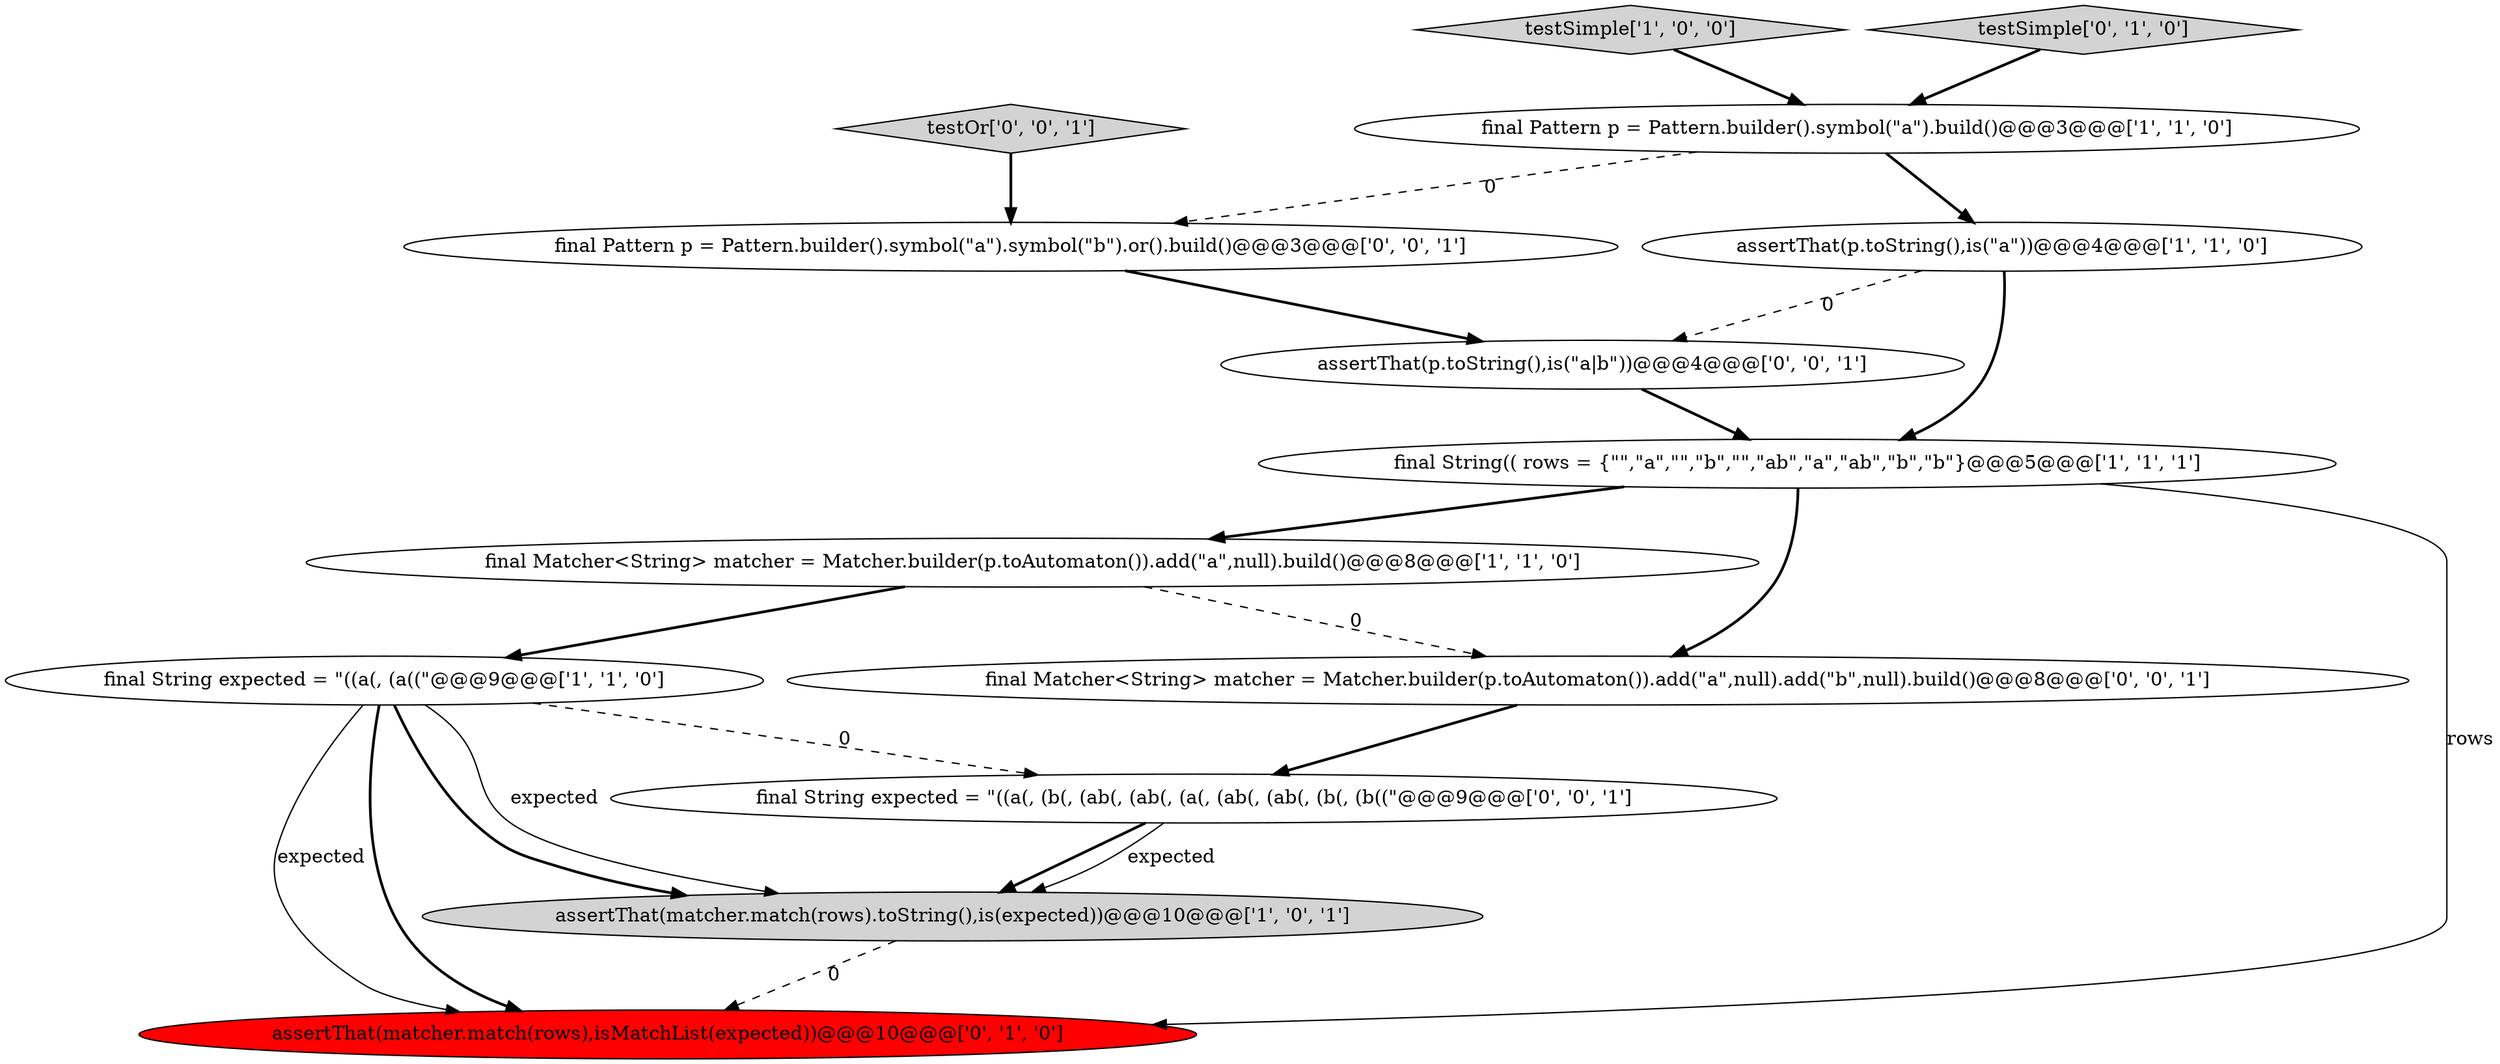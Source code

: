 digraph {
12 [style = filled, label = "final String expected = \"((a(, (b(, (ab(, (ab(, (a(, (ab(, (ab(, (b(, (b((\"@@@9@@@['0', '0', '1']", fillcolor = white, shape = ellipse image = "AAA0AAABBB3BBB"];
7 [style = filled, label = "assertThat(matcher.match(rows),isMatchList(expected))@@@10@@@['0', '1', '0']", fillcolor = red, shape = ellipse image = "AAA1AAABBB2BBB"];
6 [style = filled, label = "testSimple['1', '0', '0']", fillcolor = lightgray, shape = diamond image = "AAA0AAABBB1BBB"];
9 [style = filled, label = "testOr['0', '0', '1']", fillcolor = lightgray, shape = diamond image = "AAA0AAABBB3BBB"];
8 [style = filled, label = "testSimple['0', '1', '0']", fillcolor = lightgray, shape = diamond image = "AAA0AAABBB2BBB"];
2 [style = filled, label = "final String expected = \"((a(, (a((\"@@@9@@@['1', '1', '0']", fillcolor = white, shape = ellipse image = "AAA0AAABBB1BBB"];
11 [style = filled, label = "assertThat(p.toString(),is(\"a|b\"))@@@4@@@['0', '0', '1']", fillcolor = white, shape = ellipse image = "AAA0AAABBB3BBB"];
5 [style = filled, label = "final Pattern p = Pattern.builder().symbol(\"a\").build()@@@3@@@['1', '1', '0']", fillcolor = white, shape = ellipse image = "AAA0AAABBB1BBB"];
10 [style = filled, label = "final Pattern p = Pattern.builder().symbol(\"a\").symbol(\"b\").or().build()@@@3@@@['0', '0', '1']", fillcolor = white, shape = ellipse image = "AAA0AAABBB3BBB"];
13 [style = filled, label = "final Matcher<String> matcher = Matcher.builder(p.toAutomaton()).add(\"a\",null).add(\"b\",null).build()@@@8@@@['0', '0', '1']", fillcolor = white, shape = ellipse image = "AAA0AAABBB3BBB"];
3 [style = filled, label = "final String(( rows = {\"\",\"a\",\"\",\"b\",\"\",\"ab\",\"a\",\"ab\",\"b\",\"b\"}@@@5@@@['1', '1', '1']", fillcolor = white, shape = ellipse image = "AAA0AAABBB1BBB"];
0 [style = filled, label = "assertThat(matcher.match(rows).toString(),is(expected))@@@10@@@['1', '0', '1']", fillcolor = lightgray, shape = ellipse image = "AAA0AAABBB1BBB"];
4 [style = filled, label = "assertThat(p.toString(),is(\"a\"))@@@4@@@['1', '1', '0']", fillcolor = white, shape = ellipse image = "AAA0AAABBB1BBB"];
1 [style = filled, label = "final Matcher<String> matcher = Matcher.builder(p.toAutomaton()).add(\"a\",null).build()@@@8@@@['1', '1', '0']", fillcolor = white, shape = ellipse image = "AAA0AAABBB1BBB"];
4->3 [style = bold, label=""];
3->1 [style = bold, label=""];
3->7 [style = solid, label="rows"];
2->0 [style = solid, label="expected"];
9->10 [style = bold, label=""];
12->0 [style = bold, label=""];
12->0 [style = solid, label="expected"];
1->13 [style = dashed, label="0"];
2->12 [style = dashed, label="0"];
6->5 [style = bold, label=""];
2->0 [style = bold, label=""];
13->12 [style = bold, label=""];
8->5 [style = bold, label=""];
5->10 [style = dashed, label="0"];
11->3 [style = bold, label=""];
5->4 [style = bold, label=""];
2->7 [style = solid, label="expected"];
3->13 [style = bold, label=""];
1->2 [style = bold, label=""];
2->7 [style = bold, label=""];
4->11 [style = dashed, label="0"];
0->7 [style = dashed, label="0"];
10->11 [style = bold, label=""];
}
